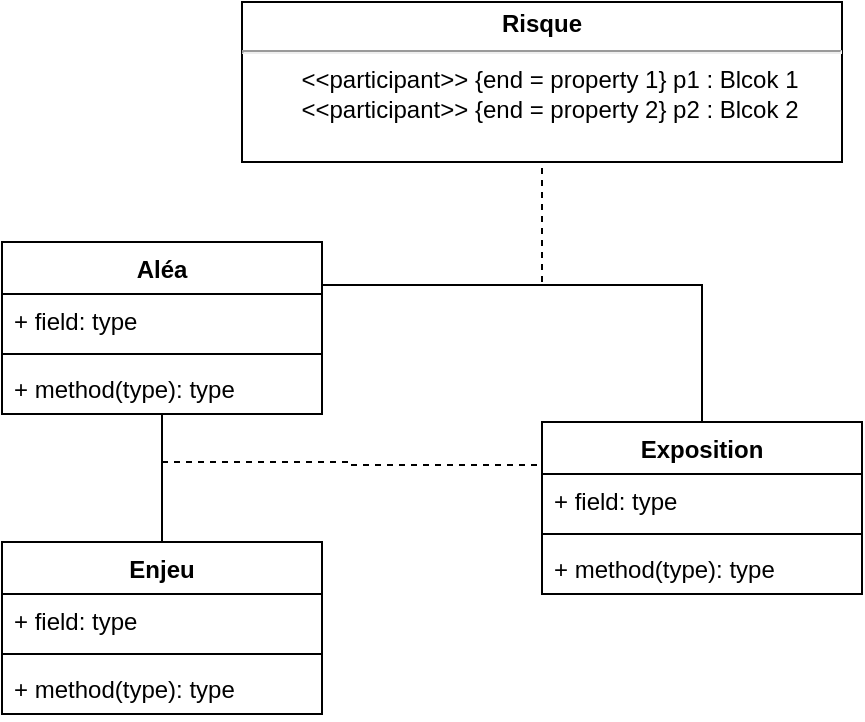 <mxfile version="17.4.6" type="github">
  <diagram name="Page-1" id="c4acf3e9-155e-7222-9cf6-157b1a14988f">
    <mxGraphModel dx="1355" dy="777" grid="1" gridSize="10" guides="1" tooltips="1" connect="1" arrows="1" fold="1" page="1" pageScale="1" pageWidth="850" pageHeight="1100" background="none" math="0" shadow="0">
      <root>
        <mxCell id="0" />
        <mxCell id="1" parent="0" />
        <mxCell id="nl0Q61CbJ2_-cDCeFUhB-1" value="Aléa" style="swimlane;fontStyle=1;align=center;verticalAlign=top;childLayout=stackLayout;horizontal=1;startSize=26;horizontalStack=0;resizeParent=1;resizeParentMax=0;resizeLast=0;collapsible=1;marginBottom=0;" vertex="1" parent="1">
          <mxGeometry x="90" y="290" width="160" height="86" as="geometry" />
        </mxCell>
        <mxCell id="nl0Q61CbJ2_-cDCeFUhB-2" value="+ field: type" style="text;strokeColor=none;fillColor=none;align=left;verticalAlign=top;spacingLeft=4;spacingRight=4;overflow=hidden;rotatable=0;points=[[0,0.5],[1,0.5]];portConstraint=eastwest;" vertex="1" parent="nl0Q61CbJ2_-cDCeFUhB-1">
          <mxGeometry y="26" width="160" height="26" as="geometry" />
        </mxCell>
        <mxCell id="nl0Q61CbJ2_-cDCeFUhB-3" value="" style="line;strokeWidth=1;fillColor=none;align=left;verticalAlign=middle;spacingTop=-1;spacingLeft=3;spacingRight=3;rotatable=0;labelPosition=right;points=[];portConstraint=eastwest;" vertex="1" parent="nl0Q61CbJ2_-cDCeFUhB-1">
          <mxGeometry y="52" width="160" height="8" as="geometry" />
        </mxCell>
        <mxCell id="nl0Q61CbJ2_-cDCeFUhB-4" value="+ method(type): type" style="text;strokeColor=none;fillColor=none;align=left;verticalAlign=top;spacingLeft=4;spacingRight=4;overflow=hidden;rotatable=0;points=[[0,0.5],[1,0.5]];portConstraint=eastwest;" vertex="1" parent="nl0Q61CbJ2_-cDCeFUhB-1">
          <mxGeometry y="60" width="160" height="26" as="geometry" />
        </mxCell>
        <mxCell id="nl0Q61CbJ2_-cDCeFUhB-5" value="Exposition" style="swimlane;fontStyle=1;align=center;verticalAlign=top;childLayout=stackLayout;horizontal=1;startSize=26;horizontalStack=0;resizeParent=1;resizeParentMax=0;resizeLast=0;collapsible=1;marginBottom=0;" vertex="1" parent="1">
          <mxGeometry x="360" y="380" width="160" height="86" as="geometry">
            <mxRectangle x="600" y="310" width="90" height="26" as="alternateBounds" />
          </mxGeometry>
        </mxCell>
        <mxCell id="nl0Q61CbJ2_-cDCeFUhB-6" value="+ field: type" style="text;strokeColor=none;fillColor=none;align=left;verticalAlign=top;spacingLeft=4;spacingRight=4;overflow=hidden;rotatable=0;points=[[0,0.5],[1,0.5]];portConstraint=eastwest;" vertex="1" parent="nl0Q61CbJ2_-cDCeFUhB-5">
          <mxGeometry y="26" width="160" height="26" as="geometry" />
        </mxCell>
        <mxCell id="nl0Q61CbJ2_-cDCeFUhB-7" value="" style="line;strokeWidth=1;fillColor=none;align=left;verticalAlign=middle;spacingTop=-1;spacingLeft=3;spacingRight=3;rotatable=0;labelPosition=right;points=[];portConstraint=eastwest;" vertex="1" parent="nl0Q61CbJ2_-cDCeFUhB-5">
          <mxGeometry y="52" width="160" height="8" as="geometry" />
        </mxCell>
        <mxCell id="nl0Q61CbJ2_-cDCeFUhB-8" value="+ method(type): type" style="text;strokeColor=none;fillColor=none;align=left;verticalAlign=top;spacingLeft=4;spacingRight=4;overflow=hidden;rotatable=0;points=[[0,0.5],[1,0.5]];portConstraint=eastwest;" vertex="1" parent="nl0Q61CbJ2_-cDCeFUhB-5">
          <mxGeometry y="60" width="160" height="26" as="geometry" />
        </mxCell>
        <mxCell id="nl0Q61CbJ2_-cDCeFUhB-14" value="&lt;p style=&quot;margin: 0px ; margin-top: 4px ; text-align: center&quot;&gt;&lt;b&gt;Risque&lt;/b&gt;&lt;/p&gt;&lt;hr&gt;&lt;p style=&quot;margin: 0px ; margin-left: 8px ; text-align: center&quot;&gt;&amp;lt;&amp;lt;participant&amp;gt;&amp;gt; {end = property 1} p1 : Blcok 1&lt;br&gt;&amp;lt;&amp;lt;participant&amp;gt;&amp;gt; {end = property 2} p2 : Blcok 2&lt;/p&gt;" style="shape=rect;html=1;overflow=fill;whiteSpace=wrap;" vertex="1" parent="1">
          <mxGeometry x="210" y="170" width="300" height="80" as="geometry" />
        </mxCell>
        <mxCell id="nl0Q61CbJ2_-cDCeFUhB-18" value="" style="edgeStyle=elbowEdgeStyle;html=1;endArrow=none;elbow=vertical;rounded=0;entryX=0.5;entryY=1;entryDx=0;entryDy=0;dashed=1;" edge="1" parent="1" target="nl0Q61CbJ2_-cDCeFUhB-14">
          <mxGeometry width="100" height="75" relative="1" as="geometry">
            <mxPoint x="360" y="310" as="sourcePoint" />
            <mxPoint x="470" y="320" as="targetPoint" />
          </mxGeometry>
        </mxCell>
        <mxCell id="nl0Q61CbJ2_-cDCeFUhB-21" value="Enjeu" style="swimlane;fontStyle=1;align=center;verticalAlign=top;childLayout=stackLayout;horizontal=1;startSize=26;horizontalStack=0;resizeParent=1;resizeParentMax=0;resizeLast=0;collapsible=1;marginBottom=0;" vertex="1" parent="1">
          <mxGeometry x="90" y="440" width="160" height="86" as="geometry" />
        </mxCell>
        <mxCell id="nl0Q61CbJ2_-cDCeFUhB-22" value="+ field: type" style="text;strokeColor=none;fillColor=none;align=left;verticalAlign=top;spacingLeft=4;spacingRight=4;overflow=hidden;rotatable=0;points=[[0,0.5],[1,0.5]];portConstraint=eastwest;" vertex="1" parent="nl0Q61CbJ2_-cDCeFUhB-21">
          <mxGeometry y="26" width="160" height="26" as="geometry" />
        </mxCell>
        <mxCell id="nl0Q61CbJ2_-cDCeFUhB-23" value="" style="line;strokeWidth=1;fillColor=none;align=left;verticalAlign=middle;spacingTop=-1;spacingLeft=3;spacingRight=3;rotatable=0;labelPosition=right;points=[];portConstraint=eastwest;" vertex="1" parent="nl0Q61CbJ2_-cDCeFUhB-21">
          <mxGeometry y="52" width="160" height="8" as="geometry" />
        </mxCell>
        <mxCell id="nl0Q61CbJ2_-cDCeFUhB-24" value="+ method(type): type" style="text;strokeColor=none;fillColor=none;align=left;verticalAlign=top;spacingLeft=4;spacingRight=4;overflow=hidden;rotatable=0;points=[[0,0.5],[1,0.5]];portConstraint=eastwest;" vertex="1" parent="nl0Q61CbJ2_-cDCeFUhB-21">
          <mxGeometry y="60" width="160" height="26" as="geometry" />
        </mxCell>
        <mxCell id="nl0Q61CbJ2_-cDCeFUhB-25" value="" style="edgeStyle=elbowEdgeStyle;html=1;endArrow=none;elbow=vertical;rounded=0;exitX=0.5;exitY=0;exitDx=0;exitDy=0;" edge="1" parent="1" source="nl0Q61CbJ2_-cDCeFUhB-21" target="nl0Q61CbJ2_-cDCeFUhB-4">
          <mxGeometry width="100" height="75" relative="1" as="geometry">
            <mxPoint x="370" y="395" as="sourcePoint" />
            <mxPoint x="470" y="320" as="targetPoint" />
          </mxGeometry>
        </mxCell>
        <mxCell id="nl0Q61CbJ2_-cDCeFUhB-26" value="" style="edgeStyle=elbowEdgeStyle;fontSize=12;html=1;endFill=0;startFill=0;endSize=6;startSize=6;dashed=1;endArrow=none;startArrow=none;rounded=0;entryX=0;entryY=0.25;entryDx=0;entryDy=0;" edge="1" parent="1" target="nl0Q61CbJ2_-cDCeFUhB-5">
          <mxGeometry width="160" relative="1" as="geometry">
            <mxPoint x="170" y="400" as="sourcePoint" />
            <mxPoint x="500" y="350" as="targetPoint" />
          </mxGeometry>
        </mxCell>
        <mxCell id="nl0Q61CbJ2_-cDCeFUhB-27" value="" style="edgeStyle=orthogonalEdgeStyle;html=1;endArrow=none;elbow=vertical;rounded=0;entryX=1;entryY=0.25;entryDx=0;entryDy=0;exitX=0.5;exitY=0;exitDx=0;exitDy=0;" edge="1" parent="1" source="nl0Q61CbJ2_-cDCeFUhB-5" target="nl0Q61CbJ2_-cDCeFUhB-1">
          <mxGeometry width="100" height="75" relative="1" as="geometry">
            <mxPoint x="370" y="395" as="sourcePoint" />
            <mxPoint x="470" y="320" as="targetPoint" />
          </mxGeometry>
        </mxCell>
      </root>
    </mxGraphModel>
  </diagram>
</mxfile>
